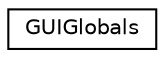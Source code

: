 digraph "Graphical Class Hierarchy"
{
  edge [fontname="Helvetica",fontsize="10",labelfontname="Helvetica",labelfontsize="10"];
  node [fontname="Helvetica",fontsize="10",shape=record];
  rankdir="LR";
  Node0 [label="GUIGlobals",height=0.2,width=0.4,color="black", fillcolor="white", style="filled",URL="$dc/d0b/class_g_u_i_globals.html"];
}
